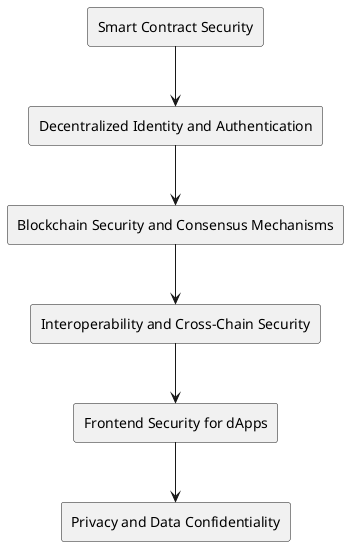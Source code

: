 @startuml

rectangle "Smart Contract Security" as SCS {
}

rectangle "Decentralized Identity and Authentication" as DIA {
}

rectangle "Blockchain Security and Consensus Mechanisms" as BSC {
}

rectangle "Interoperability and Cross-Chain Security" as ICC {
}

rectangle "Frontend Security for dApps" as FS {
}

rectangle "Privacy and Data Confidentiality" as PDC {
}

SCS -down-> DIA
DIA -down-> BSC
BSC -down-> ICC
ICC -down-> FS
FS -down-> PDC

@enduml





